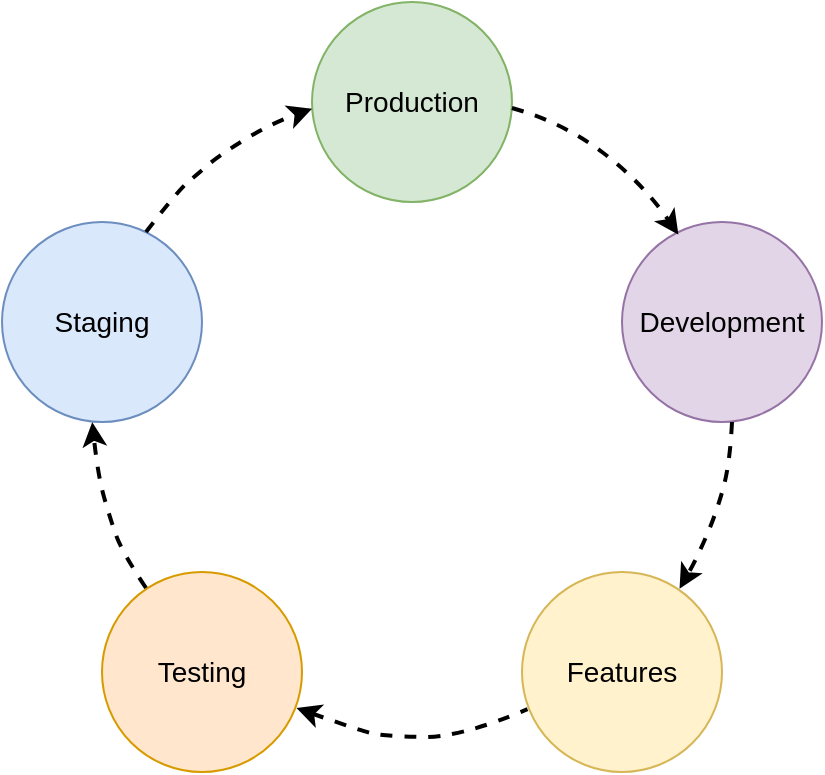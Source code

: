 <mxfile version="24.7.7">
  <diagram name="Page-1" id="KxmcWkSFAbx11SDatw0X">
    <mxGraphModel dx="2284" dy="4039" grid="1" gridSize="10" guides="1" tooltips="1" connect="1" arrows="1" fold="1" page="1" pageScale="1" pageWidth="850" pageHeight="1100" math="0" shadow="0">
      <root>
        <mxCell id="0" />
        <mxCell id="1" parent="0" />
        <mxCell id="-AlGcr24Wz5jb8KWRFyv-1" value="&lt;span style=&quot;font-size: 14px;&quot;&gt;Production&lt;/span&gt;" style="ellipse;whiteSpace=wrap;html=1;aspect=fixed;fillColor=#d5e8d4;strokeColor=#82b366;" vertex="1" parent="1">
          <mxGeometry x="-655" y="-3280" width="100" height="100" as="geometry" />
        </mxCell>
        <mxCell id="-AlGcr24Wz5jb8KWRFyv-2" value="&lt;span style=&quot;font-size: 14px;&quot;&gt;Development&lt;/span&gt;" style="ellipse;whiteSpace=wrap;html=1;aspect=fixed;fillColor=#e1d5e7;strokeColor=#9673a6;" vertex="1" parent="1">
          <mxGeometry x="-500" y="-3170" width="100" height="100" as="geometry" />
        </mxCell>
        <mxCell id="-AlGcr24Wz5jb8KWRFyv-3" value="&lt;span style=&quot;font-size: 14px;&quot;&gt;Features&lt;/span&gt;" style="ellipse;whiteSpace=wrap;html=1;aspect=fixed;fillColor=#fff2cc;strokeColor=#d6b656;" vertex="1" parent="1">
          <mxGeometry x="-550" y="-2995" width="100" height="100" as="geometry" />
        </mxCell>
        <mxCell id="-AlGcr24Wz5jb8KWRFyv-4" value="&lt;span style=&quot;font-size: 14px;&quot;&gt;Testing&lt;/span&gt;" style="ellipse;whiteSpace=wrap;html=1;aspect=fixed;fillColor=#ffe6cc;strokeColor=#d79b00;" vertex="1" parent="1">
          <mxGeometry x="-760" y="-2995" width="100" height="100" as="geometry" />
        </mxCell>
        <mxCell id="-AlGcr24Wz5jb8KWRFyv-5" value="&lt;span style=&quot;font-size: 14px;&quot;&gt;Staging&lt;/span&gt;" style="ellipse;whiteSpace=wrap;html=1;aspect=fixed;fillColor=#dae8fc;strokeColor=#6c8ebf;" vertex="1" parent="1">
          <mxGeometry x="-810" y="-3170" width="100" height="100" as="geometry" />
        </mxCell>
        <mxCell id="-AlGcr24Wz5jb8KWRFyv-6" value="" style="curved=1;endArrow=classic;html=1;rounded=0;elbow=vertical;entryX=0.282;entryY=0.063;entryDx=0;entryDy=0;entryPerimeter=0;strokeWidth=2;dashed=1;" edge="1" parent="1" target="-AlGcr24Wz5jb8KWRFyv-2">
          <mxGeometry width="50" height="50" relative="1" as="geometry">
            <mxPoint x="-555" y="-3227" as="sourcePoint" />
            <mxPoint x="-505" y="-3277" as="targetPoint" />
            <Array as="points">
              <mxPoint x="-530" y="-3220" />
              <mxPoint x="-490" y="-3190" />
            </Array>
          </mxGeometry>
        </mxCell>
        <mxCell id="-AlGcr24Wz5jb8KWRFyv-7" value="" style="curved=1;endArrow=classic;html=1;rounded=0;elbow=vertical;entryX=0.918;entryY=0.776;entryDx=0;entryDy=0;entryPerimeter=0;strokeWidth=2;dashed=1;" edge="1" parent="1">
          <mxGeometry width="50" height="50" relative="1" as="geometry">
            <mxPoint x="-445" y="-3070" as="sourcePoint" />
            <mxPoint x="-471.24" y="-2986.68" as="targetPoint" />
            <Array as="points">
              <mxPoint x="-446" y="-3049" />
              <mxPoint x="-453" y="-3024" />
              <mxPoint x="-463" y="-3001" />
            </Array>
          </mxGeometry>
        </mxCell>
        <mxCell id="-AlGcr24Wz5jb8KWRFyv-8" value="" style="curved=1;endArrow=classic;html=1;rounded=0;elbow=vertical;entryX=0.451;entryY=1.001;entryDx=0;entryDy=0;entryPerimeter=0;strokeWidth=2;dashed=1;" edge="1" parent="1" target="-AlGcr24Wz5jb8KWRFyv-5">
          <mxGeometry width="50" height="50" relative="1" as="geometry">
            <mxPoint x="-738" y="-2987" as="sourcePoint" />
            <mxPoint x="-854" y="-2986" as="targetPoint" />
            <Array as="points">
              <mxPoint x="-750" y="-3005" />
              <mxPoint x="-756" y="-3022" />
              <mxPoint x="-762" y="-3043" />
            </Array>
          </mxGeometry>
        </mxCell>
        <mxCell id="-AlGcr24Wz5jb8KWRFyv-9" value="" style="curved=1;endArrow=classic;html=1;rounded=0;elbow=vertical;entryX=0.344;entryY=0.026;entryDx=0;entryDy=0;entryPerimeter=0;strokeWidth=2;dashed=1;" edge="1" parent="1">
          <mxGeometry width="50" height="50" relative="1" as="geometry">
            <mxPoint x="-738" y="-3165" as="sourcePoint" />
            <mxPoint x="-654.92" y="-3226.68" as="targetPoint" />
            <Array as="points">
              <mxPoint x="-721" y="-3187" />
              <mxPoint x="-712" y="-3194" />
              <mxPoint x="-702" y="-3203" />
              <mxPoint x="-676" y="-3219" />
            </Array>
          </mxGeometry>
        </mxCell>
        <mxCell id="-AlGcr24Wz5jb8KWRFyv-10" value="" style="curved=1;endArrow=none;html=1;rounded=0;elbow=vertical;entryX=0.025;entryY=0.686;entryDx=0;entryDy=0;entryPerimeter=0;endFill=0;startArrow=classic;startFill=1;strokeWidth=2;dashed=1;" edge="1" parent="1">
          <mxGeometry width="50" height="50" relative="1" as="geometry">
            <mxPoint x="-662.75" y="-2927" as="sourcePoint" />
            <mxPoint x="-547.25" y="-2926.4" as="targetPoint" />
            <Array as="points">
              <mxPoint x="-631.75" y="-2916" />
              <mxPoint x="-619.75" y="-2913" />
              <mxPoint x="-581" y="-2912" />
            </Array>
          </mxGeometry>
        </mxCell>
      </root>
    </mxGraphModel>
  </diagram>
</mxfile>
